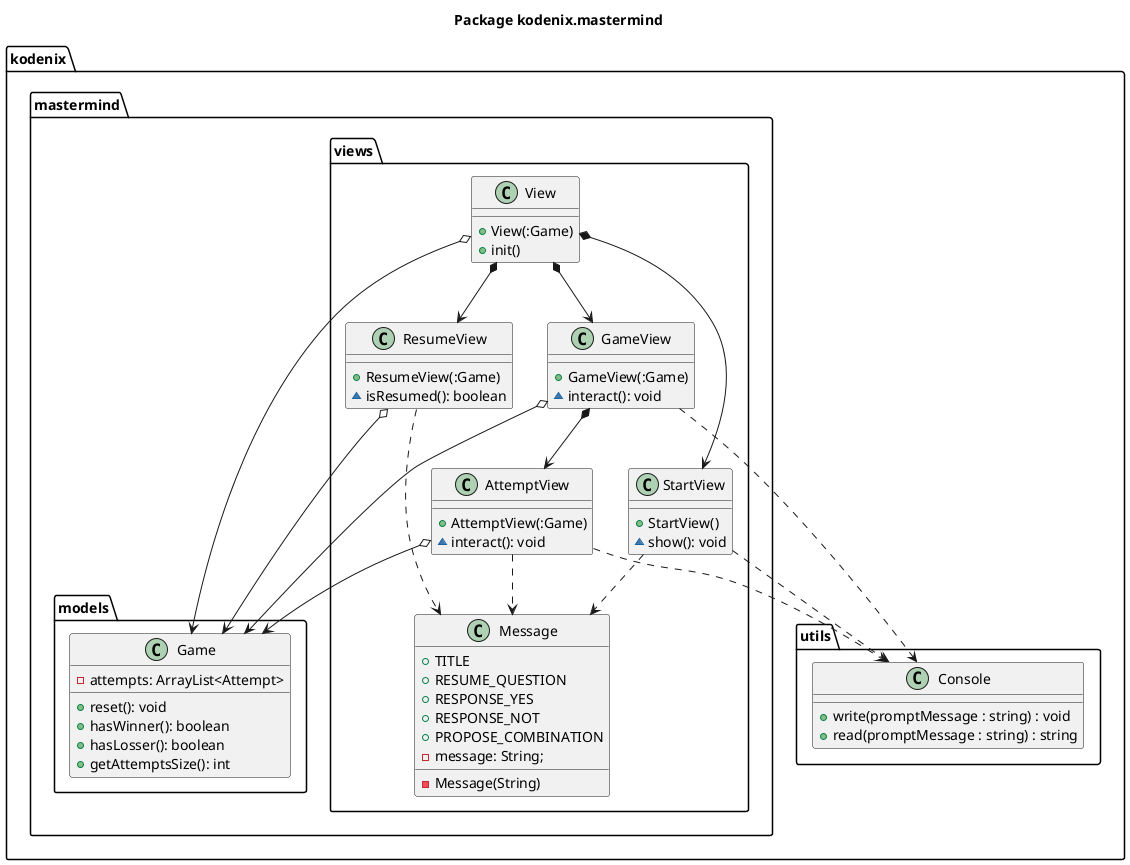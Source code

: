 @startuml package-mastermind
title Package kodenix.mastermind 

package kodenix.mastermind.views {
    class View {
        +View(:Game)
        +init()
    }
    class StartView {
        +StartView()
        ~show(): void
    }
    class ResumeView {
        +ResumeView(:Game)
        ~isResumed(): boolean
    }
    class GameView {
        +GameView(:Game)
        ~interact(): void
    }
    class AttemptView {
        +AttemptView(:Game)
        ~interact(): void
    }
    class Message {
        +TITLE
        +RESUME_QUESTION
        +RESPONSE_YES
        +RESPONSE_NOT
        +PROPOSE_COMBINATION
        -message: String;
        -Message(String)
    }
    
    View *-down-> StartView
    View *-down-> GameView
    View *-down-> ResumeView
    GameView *-down-> AttemptView
    GameView .down.> kodenix.utils.Console
    StartView .down.> kodenix.utils.Console
    StartView .down.> Message
    ResumeView .down.> Message
    AttemptView .down.> Message
    AttemptView .down.> kodenix.utils.Console

    
    View o--> kodenix.mastermind.models.Game
    GameView o--> kodenix.mastermind.models.Game
    ResumeView o--> kodenix.mastermind.models.Game
    AttemptView o--> kodenix.mastermind.models.Game
}

package kodenix.mastermind.models {
    class Game {
        -attempts: ArrayList<Attempt>
        +reset(): void
        +hasWinner(): boolean
        +hasLosser(): boolean
        +getAttemptsSize(): int
    }
}

package kodenix.utils {
    class Console {
        +write(promptMessage : string) : void
        +read(promptMessage : string) : string
    }
}




@enduml